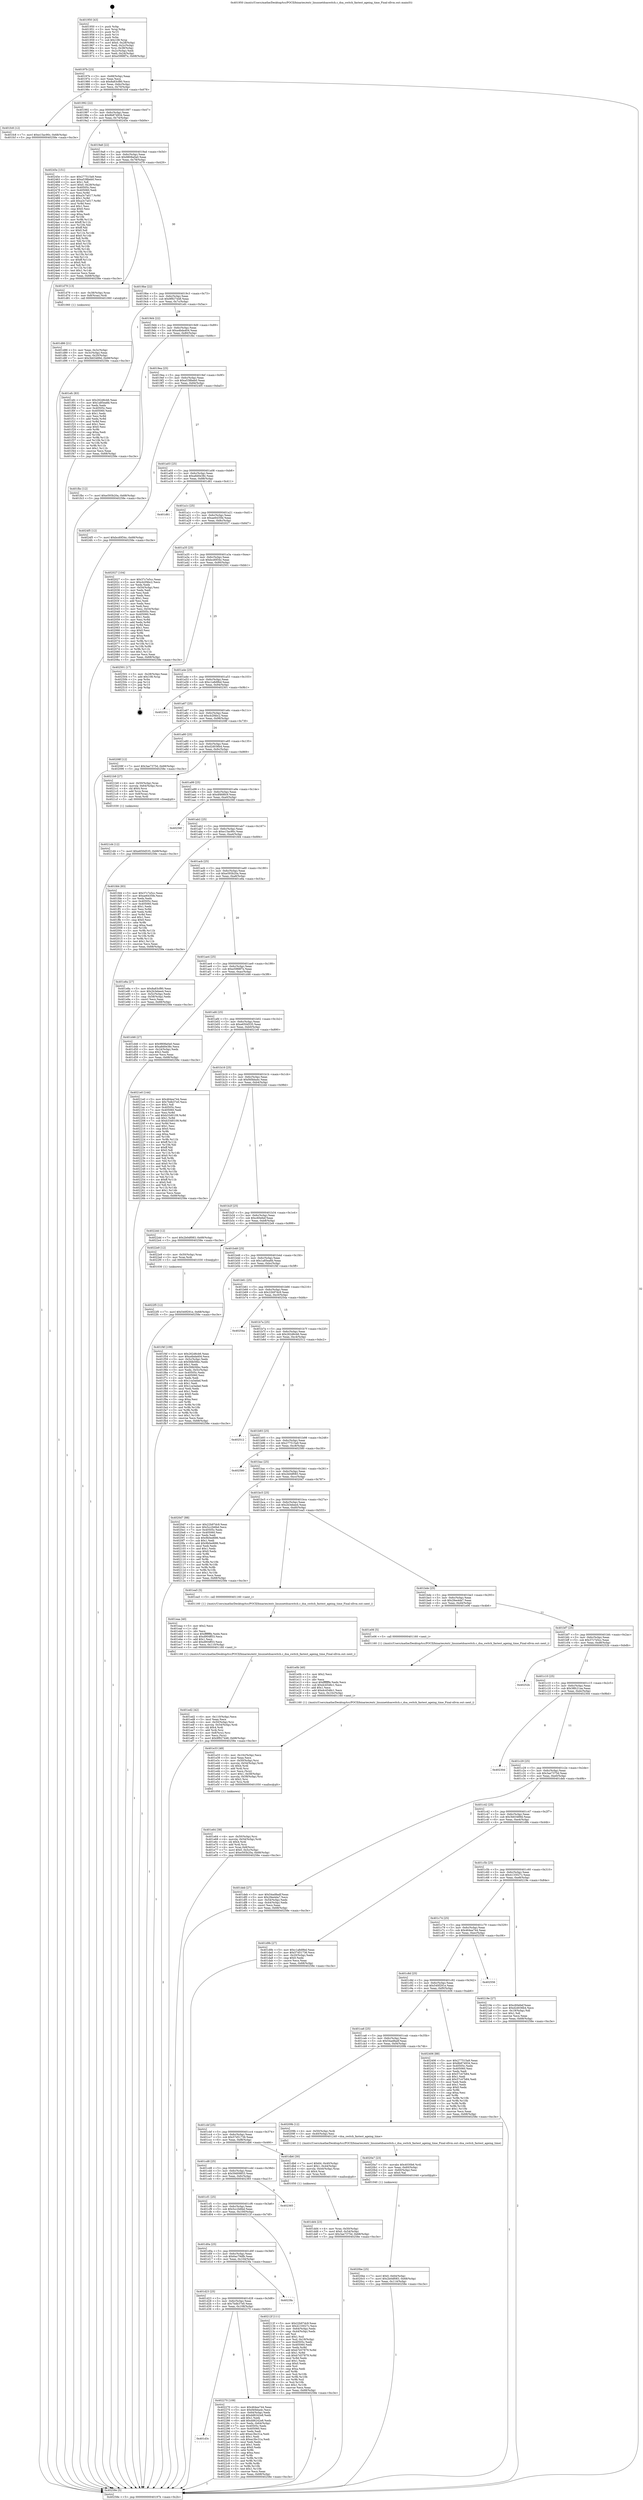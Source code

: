 digraph "0x401950" {
  label = "0x401950 (/mnt/c/Users/mathe/Desktop/tcc/POCII/binaries/extr_linuxnetdsaswitch.c_dsa_switch_fastest_ageing_time_Final-ollvm.out::main(0))"
  labelloc = "t"
  node[shape=record]

  Entry [label="",width=0.3,height=0.3,shape=circle,fillcolor=black,style=filled]
  "0x40197b" [label="{
     0x40197b [23]\l
     | [instrs]\l
     &nbsp;&nbsp;0x40197b \<+3\>: mov -0x68(%rbp),%eax\l
     &nbsp;&nbsp;0x40197e \<+2\>: mov %eax,%ecx\l
     &nbsp;&nbsp;0x401980 \<+6\>: sub $0x8a83cf80,%ecx\l
     &nbsp;&nbsp;0x401986 \<+3\>: mov %eax,-0x6c(%rbp)\l
     &nbsp;&nbsp;0x401989 \<+3\>: mov %ecx,-0x70(%rbp)\l
     &nbsp;&nbsp;0x40198c \<+6\>: je 0000000000401fc8 \<main+0x678\>\l
  }"]
  "0x401fc8" [label="{
     0x401fc8 [12]\l
     | [instrs]\l
     &nbsp;&nbsp;0x401fc8 \<+7\>: movl $0xe15ac90c,-0x68(%rbp)\l
     &nbsp;&nbsp;0x401fcf \<+5\>: jmp 000000000040258e \<main+0xc3e\>\l
  }"]
  "0x401992" [label="{
     0x401992 [22]\l
     | [instrs]\l
     &nbsp;&nbsp;0x401992 \<+5\>: jmp 0000000000401997 \<main+0x47\>\l
     &nbsp;&nbsp;0x401997 \<+3\>: mov -0x6c(%rbp),%eax\l
     &nbsp;&nbsp;0x40199a \<+5\>: sub $0x8b874934,%eax\l
     &nbsp;&nbsp;0x40199f \<+3\>: mov %eax,-0x74(%rbp)\l
     &nbsp;&nbsp;0x4019a2 \<+6\>: je 000000000040245e \<main+0xb0e\>\l
  }"]
  Exit [label="",width=0.3,height=0.3,shape=circle,fillcolor=black,style=filled,peripheries=2]
  "0x40245e" [label="{
     0x40245e [151]\l
     | [instrs]\l
     &nbsp;&nbsp;0x40245e \<+5\>: mov $0x277515a9,%eax\l
     &nbsp;&nbsp;0x402463 \<+5\>: mov $0xa538beb0,%ecx\l
     &nbsp;&nbsp;0x402468 \<+2\>: mov $0x1,%dl\l
     &nbsp;&nbsp;0x40246a \<+7\>: movl $0x0,-0x28(%rbp)\l
     &nbsp;&nbsp;0x402471 \<+7\>: mov 0x40505c,%esi\l
     &nbsp;&nbsp;0x402478 \<+7\>: mov 0x405060,%edi\l
     &nbsp;&nbsp;0x40247f \<+3\>: mov %esi,%r8d\l
     &nbsp;&nbsp;0x402482 \<+7\>: sub $0xa3c7a017,%r8d\l
     &nbsp;&nbsp;0x402489 \<+4\>: sub $0x1,%r8d\l
     &nbsp;&nbsp;0x40248d \<+7\>: add $0xa3c7a017,%r8d\l
     &nbsp;&nbsp;0x402494 \<+4\>: imul %r8d,%esi\l
     &nbsp;&nbsp;0x402498 \<+3\>: and $0x1,%esi\l
     &nbsp;&nbsp;0x40249b \<+3\>: cmp $0x0,%esi\l
     &nbsp;&nbsp;0x40249e \<+4\>: sete %r9b\l
     &nbsp;&nbsp;0x4024a2 \<+3\>: cmp $0xa,%edi\l
     &nbsp;&nbsp;0x4024a5 \<+4\>: setl %r10b\l
     &nbsp;&nbsp;0x4024a9 \<+3\>: mov %r9b,%r11b\l
     &nbsp;&nbsp;0x4024ac \<+4\>: xor $0xff,%r11b\l
     &nbsp;&nbsp;0x4024b0 \<+3\>: mov %r10b,%bl\l
     &nbsp;&nbsp;0x4024b3 \<+3\>: xor $0xff,%bl\l
     &nbsp;&nbsp;0x4024b6 \<+3\>: xor $0x0,%dl\l
     &nbsp;&nbsp;0x4024b9 \<+3\>: mov %r11b,%r14b\l
     &nbsp;&nbsp;0x4024bc \<+4\>: and $0x0,%r14b\l
     &nbsp;&nbsp;0x4024c0 \<+3\>: and %dl,%r9b\l
     &nbsp;&nbsp;0x4024c3 \<+3\>: mov %bl,%r15b\l
     &nbsp;&nbsp;0x4024c6 \<+4\>: and $0x0,%r15b\l
     &nbsp;&nbsp;0x4024ca \<+3\>: and %dl,%r10b\l
     &nbsp;&nbsp;0x4024cd \<+3\>: or %r9b,%r14b\l
     &nbsp;&nbsp;0x4024d0 \<+3\>: or %r10b,%r15b\l
     &nbsp;&nbsp;0x4024d3 \<+3\>: xor %r15b,%r14b\l
     &nbsp;&nbsp;0x4024d6 \<+3\>: or %bl,%r11b\l
     &nbsp;&nbsp;0x4024d9 \<+4\>: xor $0xff,%r11b\l
     &nbsp;&nbsp;0x4024dd \<+3\>: or $0x0,%dl\l
     &nbsp;&nbsp;0x4024e0 \<+3\>: and %dl,%r11b\l
     &nbsp;&nbsp;0x4024e3 \<+3\>: or %r11b,%r14b\l
     &nbsp;&nbsp;0x4024e6 \<+4\>: test $0x1,%r14b\l
     &nbsp;&nbsp;0x4024ea \<+3\>: cmovne %ecx,%eax\l
     &nbsp;&nbsp;0x4024ed \<+3\>: mov %eax,-0x68(%rbp)\l
     &nbsp;&nbsp;0x4024f0 \<+5\>: jmp 000000000040258e \<main+0xc3e\>\l
  }"]
  "0x4019a8" [label="{
     0x4019a8 [22]\l
     | [instrs]\l
     &nbsp;&nbsp;0x4019a8 \<+5\>: jmp 00000000004019ad \<main+0x5d\>\l
     &nbsp;&nbsp;0x4019ad \<+3\>: mov -0x6c(%rbp),%eax\l
     &nbsp;&nbsp;0x4019b0 \<+5\>: sub $0x9808a0a0,%eax\l
     &nbsp;&nbsp;0x4019b5 \<+3\>: mov %eax,-0x78(%rbp)\l
     &nbsp;&nbsp;0x4019b8 \<+6\>: je 0000000000401d79 \<main+0x429\>\l
  }"]
  "0x4022f5" [label="{
     0x4022f5 [12]\l
     | [instrs]\l
     &nbsp;&nbsp;0x4022f5 \<+7\>: movl $0x540f291e,-0x68(%rbp)\l
     &nbsp;&nbsp;0x4022fc \<+5\>: jmp 000000000040258e \<main+0xc3e\>\l
  }"]
  "0x401d79" [label="{
     0x401d79 [13]\l
     | [instrs]\l
     &nbsp;&nbsp;0x401d79 \<+4\>: mov -0x38(%rbp),%rax\l
     &nbsp;&nbsp;0x401d7d \<+4\>: mov 0x8(%rax),%rdi\l
     &nbsp;&nbsp;0x401d81 \<+5\>: call 0000000000401060 \<atoi@plt\>\l
     | [calls]\l
     &nbsp;&nbsp;0x401060 \{1\} (unknown)\l
  }"]
  "0x4019be" [label="{
     0x4019be [22]\l
     | [instrs]\l
     &nbsp;&nbsp;0x4019be \<+5\>: jmp 00000000004019c3 \<main+0x73\>\l
     &nbsp;&nbsp;0x4019c3 \<+3\>: mov -0x6c(%rbp),%eax\l
     &nbsp;&nbsp;0x4019c6 \<+5\>: sub $0x9f927448,%eax\l
     &nbsp;&nbsp;0x4019cb \<+3\>: mov %eax,-0x7c(%rbp)\l
     &nbsp;&nbsp;0x4019ce \<+6\>: je 0000000000401efc \<main+0x5ac\>\l
  }"]
  "0x401d3c" [label="{
     0x401d3c\l
  }", style=dashed]
  "0x401efc" [label="{
     0x401efc [83]\l
     | [instrs]\l
     &nbsp;&nbsp;0x401efc \<+5\>: mov $0x262d6cb6,%eax\l
     &nbsp;&nbsp;0x401f01 \<+5\>: mov $0x1a85ea6b,%ecx\l
     &nbsp;&nbsp;0x401f06 \<+2\>: xor %edx,%edx\l
     &nbsp;&nbsp;0x401f08 \<+7\>: mov 0x40505c,%esi\l
     &nbsp;&nbsp;0x401f0f \<+7\>: mov 0x405060,%edi\l
     &nbsp;&nbsp;0x401f16 \<+3\>: sub $0x1,%edx\l
     &nbsp;&nbsp;0x401f19 \<+3\>: mov %esi,%r8d\l
     &nbsp;&nbsp;0x401f1c \<+3\>: add %edx,%r8d\l
     &nbsp;&nbsp;0x401f1f \<+4\>: imul %r8d,%esi\l
     &nbsp;&nbsp;0x401f23 \<+3\>: and $0x1,%esi\l
     &nbsp;&nbsp;0x401f26 \<+3\>: cmp $0x0,%esi\l
     &nbsp;&nbsp;0x401f29 \<+4\>: sete %r9b\l
     &nbsp;&nbsp;0x401f2d \<+3\>: cmp $0xa,%edi\l
     &nbsp;&nbsp;0x401f30 \<+4\>: setl %r10b\l
     &nbsp;&nbsp;0x401f34 \<+3\>: mov %r9b,%r11b\l
     &nbsp;&nbsp;0x401f37 \<+3\>: and %r10b,%r11b\l
     &nbsp;&nbsp;0x401f3a \<+3\>: xor %r10b,%r9b\l
     &nbsp;&nbsp;0x401f3d \<+3\>: or %r9b,%r11b\l
     &nbsp;&nbsp;0x401f40 \<+4\>: test $0x1,%r11b\l
     &nbsp;&nbsp;0x401f44 \<+3\>: cmovne %ecx,%eax\l
     &nbsp;&nbsp;0x401f47 \<+3\>: mov %eax,-0x68(%rbp)\l
     &nbsp;&nbsp;0x401f4a \<+5\>: jmp 000000000040258e \<main+0xc3e\>\l
  }"]
  "0x4019d4" [label="{
     0x4019d4 [22]\l
     | [instrs]\l
     &nbsp;&nbsp;0x4019d4 \<+5\>: jmp 00000000004019d9 \<main+0x89\>\l
     &nbsp;&nbsp;0x4019d9 \<+3\>: mov -0x6c(%rbp),%eax\l
     &nbsp;&nbsp;0x4019dc \<+5\>: sub $0xa4bda404,%eax\l
     &nbsp;&nbsp;0x4019e1 \<+3\>: mov %eax,-0x80(%rbp)\l
     &nbsp;&nbsp;0x4019e4 \<+6\>: je 0000000000401fbc \<main+0x66c\>\l
  }"]
  "0x402270" [label="{
     0x402270 [109]\l
     | [instrs]\l
     &nbsp;&nbsp;0x402270 \<+5\>: mov $0x464ea744,%eax\l
     &nbsp;&nbsp;0x402275 \<+5\>: mov $0xf40bba4c,%ecx\l
     &nbsp;&nbsp;0x40227a \<+3\>: mov -0x64(%rbp),%edx\l
     &nbsp;&nbsp;0x40227d \<+6\>: sub $0xdd6242e8,%edx\l
     &nbsp;&nbsp;0x402283 \<+3\>: add $0x1,%edx\l
     &nbsp;&nbsp;0x402286 \<+6\>: add $0xdd6242e8,%edx\l
     &nbsp;&nbsp;0x40228c \<+3\>: mov %edx,-0x64(%rbp)\l
     &nbsp;&nbsp;0x40228f \<+7\>: mov 0x40505c,%edx\l
     &nbsp;&nbsp;0x402296 \<+7\>: mov 0x405060,%esi\l
     &nbsp;&nbsp;0x40229d \<+2\>: mov %edx,%edi\l
     &nbsp;&nbsp;0x40229f \<+6\>: add $0xec3bc31a,%edi\l
     &nbsp;&nbsp;0x4022a5 \<+3\>: sub $0x1,%edi\l
     &nbsp;&nbsp;0x4022a8 \<+6\>: sub $0xec3bc31a,%edi\l
     &nbsp;&nbsp;0x4022ae \<+3\>: imul %edi,%edx\l
     &nbsp;&nbsp;0x4022b1 \<+3\>: and $0x1,%edx\l
     &nbsp;&nbsp;0x4022b4 \<+3\>: cmp $0x0,%edx\l
     &nbsp;&nbsp;0x4022b7 \<+4\>: sete %r8b\l
     &nbsp;&nbsp;0x4022bb \<+3\>: cmp $0xa,%esi\l
     &nbsp;&nbsp;0x4022be \<+4\>: setl %r9b\l
     &nbsp;&nbsp;0x4022c2 \<+3\>: mov %r8b,%r10b\l
     &nbsp;&nbsp;0x4022c5 \<+3\>: and %r9b,%r10b\l
     &nbsp;&nbsp;0x4022c8 \<+3\>: xor %r9b,%r8b\l
     &nbsp;&nbsp;0x4022cb \<+3\>: or %r8b,%r10b\l
     &nbsp;&nbsp;0x4022ce \<+4\>: test $0x1,%r10b\l
     &nbsp;&nbsp;0x4022d2 \<+3\>: cmovne %ecx,%eax\l
     &nbsp;&nbsp;0x4022d5 \<+3\>: mov %eax,-0x68(%rbp)\l
     &nbsp;&nbsp;0x4022d8 \<+5\>: jmp 000000000040258e \<main+0xc3e\>\l
  }"]
  "0x401fbc" [label="{
     0x401fbc [12]\l
     | [instrs]\l
     &nbsp;&nbsp;0x401fbc \<+7\>: movl $0xe593b20a,-0x68(%rbp)\l
     &nbsp;&nbsp;0x401fc3 \<+5\>: jmp 000000000040258e \<main+0xc3e\>\l
  }"]
  "0x4019ea" [label="{
     0x4019ea [25]\l
     | [instrs]\l
     &nbsp;&nbsp;0x4019ea \<+5\>: jmp 00000000004019ef \<main+0x9f\>\l
     &nbsp;&nbsp;0x4019ef \<+3\>: mov -0x6c(%rbp),%eax\l
     &nbsp;&nbsp;0x4019f2 \<+5\>: sub $0xa538beb0,%eax\l
     &nbsp;&nbsp;0x4019f7 \<+6\>: mov %eax,-0x84(%rbp)\l
     &nbsp;&nbsp;0x4019fd \<+6\>: je 00000000004024f5 \<main+0xba5\>\l
  }"]
  "0x401d23" [label="{
     0x401d23 [25]\l
     | [instrs]\l
     &nbsp;&nbsp;0x401d23 \<+5\>: jmp 0000000000401d28 \<main+0x3d8\>\l
     &nbsp;&nbsp;0x401d28 \<+3\>: mov -0x6c(%rbp),%eax\l
     &nbsp;&nbsp;0x401d2b \<+5\>: sub $0x7bdb37e0,%eax\l
     &nbsp;&nbsp;0x401d30 \<+6\>: mov %eax,-0x108(%rbp)\l
     &nbsp;&nbsp;0x401d36 \<+6\>: je 0000000000402270 \<main+0x920\>\l
  }"]
  "0x4024f5" [label="{
     0x4024f5 [12]\l
     | [instrs]\l
     &nbsp;&nbsp;0x4024f5 \<+7\>: movl $0xbcd0f34c,-0x68(%rbp)\l
     &nbsp;&nbsp;0x4024fc \<+5\>: jmp 000000000040258e \<main+0xc3e\>\l
  }"]
  "0x401a03" [label="{
     0x401a03 [25]\l
     | [instrs]\l
     &nbsp;&nbsp;0x401a03 \<+5\>: jmp 0000000000401a08 \<main+0xb8\>\l
     &nbsp;&nbsp;0x401a08 \<+3\>: mov -0x6c(%rbp),%eax\l
     &nbsp;&nbsp;0x401a0b \<+5\>: sub $0xa8d0e38c,%eax\l
     &nbsp;&nbsp;0x401a10 \<+6\>: mov %eax,-0x88(%rbp)\l
     &nbsp;&nbsp;0x401a16 \<+6\>: je 0000000000401d61 \<main+0x411\>\l
  }"]
  "0x4023fa" [label="{
     0x4023fa\l
  }", style=dashed]
  "0x401d61" [label="{
     0x401d61\l
  }", style=dashed]
  "0x401a1c" [label="{
     0x401a1c [25]\l
     | [instrs]\l
     &nbsp;&nbsp;0x401a1c \<+5\>: jmp 0000000000401a21 \<main+0xd1\>\l
     &nbsp;&nbsp;0x401a21 \<+3\>: mov -0x6c(%rbp),%eax\l
     &nbsp;&nbsp;0x401a24 \<+5\>: sub $0xae6435fe,%eax\l
     &nbsp;&nbsp;0x401a29 \<+6\>: mov %eax,-0x8c(%rbp)\l
     &nbsp;&nbsp;0x401a2f \<+6\>: je 0000000000402027 \<main+0x6d7\>\l
  }"]
  "0x4021d4" [label="{
     0x4021d4 [12]\l
     | [instrs]\l
     &nbsp;&nbsp;0x4021d4 \<+7\>: movl $0xe650d535,-0x68(%rbp)\l
     &nbsp;&nbsp;0x4021db \<+5\>: jmp 000000000040258e \<main+0xc3e\>\l
  }"]
  "0x402027" [label="{
     0x402027 [104]\l
     | [instrs]\l
     &nbsp;&nbsp;0x402027 \<+5\>: mov $0x37c7e5cc,%eax\l
     &nbsp;&nbsp;0x40202c \<+5\>: mov $0xcb2f4bc2,%ecx\l
     &nbsp;&nbsp;0x402031 \<+2\>: xor %edx,%edx\l
     &nbsp;&nbsp;0x402033 \<+3\>: mov -0x54(%rbp),%esi\l
     &nbsp;&nbsp;0x402036 \<+2\>: mov %edx,%edi\l
     &nbsp;&nbsp;0x402038 \<+2\>: sub %esi,%edi\l
     &nbsp;&nbsp;0x40203a \<+2\>: mov %edx,%esi\l
     &nbsp;&nbsp;0x40203c \<+3\>: sub $0x1,%esi\l
     &nbsp;&nbsp;0x40203f \<+2\>: add %esi,%edi\l
     &nbsp;&nbsp;0x402041 \<+2\>: mov %edx,%esi\l
     &nbsp;&nbsp;0x402043 \<+2\>: sub %edi,%esi\l
     &nbsp;&nbsp;0x402045 \<+3\>: mov %esi,-0x54(%rbp)\l
     &nbsp;&nbsp;0x402048 \<+7\>: mov 0x40505c,%esi\l
     &nbsp;&nbsp;0x40204f \<+7\>: mov 0x405060,%edi\l
     &nbsp;&nbsp;0x402056 \<+3\>: sub $0x1,%edx\l
     &nbsp;&nbsp;0x402059 \<+3\>: mov %esi,%r8d\l
     &nbsp;&nbsp;0x40205c \<+3\>: add %edx,%r8d\l
     &nbsp;&nbsp;0x40205f \<+4\>: imul %r8d,%esi\l
     &nbsp;&nbsp;0x402063 \<+3\>: and $0x1,%esi\l
     &nbsp;&nbsp;0x402066 \<+3\>: cmp $0x0,%esi\l
     &nbsp;&nbsp;0x402069 \<+4\>: sete %r9b\l
     &nbsp;&nbsp;0x40206d \<+3\>: cmp $0xa,%edi\l
     &nbsp;&nbsp;0x402070 \<+4\>: setl %r10b\l
     &nbsp;&nbsp;0x402074 \<+3\>: mov %r9b,%r11b\l
     &nbsp;&nbsp;0x402077 \<+3\>: and %r10b,%r11b\l
     &nbsp;&nbsp;0x40207a \<+3\>: xor %r10b,%r9b\l
     &nbsp;&nbsp;0x40207d \<+3\>: or %r9b,%r11b\l
     &nbsp;&nbsp;0x402080 \<+4\>: test $0x1,%r11b\l
     &nbsp;&nbsp;0x402084 \<+3\>: cmovne %ecx,%eax\l
     &nbsp;&nbsp;0x402087 \<+3\>: mov %eax,-0x68(%rbp)\l
     &nbsp;&nbsp;0x40208a \<+5\>: jmp 000000000040258e \<main+0xc3e\>\l
  }"]
  "0x401a35" [label="{
     0x401a35 [25]\l
     | [instrs]\l
     &nbsp;&nbsp;0x401a35 \<+5\>: jmp 0000000000401a3a \<main+0xea\>\l
     &nbsp;&nbsp;0x401a3a \<+3\>: mov -0x6c(%rbp),%eax\l
     &nbsp;&nbsp;0x401a3d \<+5\>: sub $0xbcd0f34c,%eax\l
     &nbsp;&nbsp;0x401a42 \<+6\>: mov %eax,-0x90(%rbp)\l
     &nbsp;&nbsp;0x401a48 \<+6\>: je 0000000000402501 \<main+0xbb1\>\l
  }"]
  "0x401d0a" [label="{
     0x401d0a [25]\l
     | [instrs]\l
     &nbsp;&nbsp;0x401d0a \<+5\>: jmp 0000000000401d0f \<main+0x3bf\>\l
     &nbsp;&nbsp;0x401d0f \<+3\>: mov -0x6c(%rbp),%eax\l
     &nbsp;&nbsp;0x401d12 \<+5\>: sub $0x6ac79dfb,%eax\l
     &nbsp;&nbsp;0x401d17 \<+6\>: mov %eax,-0x104(%rbp)\l
     &nbsp;&nbsp;0x401d1d \<+6\>: je 00000000004023fa \<main+0xaaa\>\l
  }"]
  "0x402501" [label="{
     0x402501 [17]\l
     | [instrs]\l
     &nbsp;&nbsp;0x402501 \<+3\>: mov -0x28(%rbp),%eax\l
     &nbsp;&nbsp;0x402504 \<+7\>: add $0x108,%rsp\l
     &nbsp;&nbsp;0x40250b \<+1\>: pop %rbx\l
     &nbsp;&nbsp;0x40250c \<+2\>: pop %r14\l
     &nbsp;&nbsp;0x40250e \<+2\>: pop %r15\l
     &nbsp;&nbsp;0x402510 \<+1\>: pop %rbp\l
     &nbsp;&nbsp;0x402511 \<+1\>: ret\l
  }"]
  "0x401a4e" [label="{
     0x401a4e [25]\l
     | [instrs]\l
     &nbsp;&nbsp;0x401a4e \<+5\>: jmp 0000000000401a53 \<main+0x103\>\l
     &nbsp;&nbsp;0x401a53 \<+3\>: mov -0x6c(%rbp),%eax\l
     &nbsp;&nbsp;0x401a56 \<+5\>: sub $0xc1a8d9bd,%eax\l
     &nbsp;&nbsp;0x401a5b \<+6\>: mov %eax,-0x94(%rbp)\l
     &nbsp;&nbsp;0x401a61 \<+6\>: je 0000000000402301 \<main+0x9b1\>\l
  }"]
  "0x40212f" [label="{
     0x40212f [111]\l
     | [instrs]\l
     &nbsp;&nbsp;0x40212f \<+5\>: mov $0x22b97dc9,%eax\l
     &nbsp;&nbsp;0x402134 \<+5\>: mov $0x4133027c,%ecx\l
     &nbsp;&nbsp;0x402139 \<+3\>: mov -0x64(%rbp),%edx\l
     &nbsp;&nbsp;0x40213c \<+3\>: cmp -0x44(%rbp),%edx\l
     &nbsp;&nbsp;0x40213f \<+4\>: setl %sil\l
     &nbsp;&nbsp;0x402143 \<+4\>: and $0x1,%sil\l
     &nbsp;&nbsp;0x402147 \<+4\>: mov %sil,-0x19(%rbp)\l
     &nbsp;&nbsp;0x40214b \<+7\>: mov 0x40505c,%edx\l
     &nbsp;&nbsp;0x402152 \<+7\>: mov 0x405060,%edi\l
     &nbsp;&nbsp;0x402159 \<+3\>: mov %edx,%r8d\l
     &nbsp;&nbsp;0x40215c \<+7\>: add $0xb7d37879,%r8d\l
     &nbsp;&nbsp;0x402163 \<+4\>: sub $0x1,%r8d\l
     &nbsp;&nbsp;0x402167 \<+7\>: sub $0xb7d37879,%r8d\l
     &nbsp;&nbsp;0x40216e \<+4\>: imul %r8d,%edx\l
     &nbsp;&nbsp;0x402172 \<+3\>: and $0x1,%edx\l
     &nbsp;&nbsp;0x402175 \<+3\>: cmp $0x0,%edx\l
     &nbsp;&nbsp;0x402178 \<+4\>: sete %sil\l
     &nbsp;&nbsp;0x40217c \<+3\>: cmp $0xa,%edi\l
     &nbsp;&nbsp;0x40217f \<+4\>: setl %r9b\l
     &nbsp;&nbsp;0x402183 \<+3\>: mov %sil,%r10b\l
     &nbsp;&nbsp;0x402186 \<+3\>: and %r9b,%r10b\l
     &nbsp;&nbsp;0x402189 \<+3\>: xor %r9b,%sil\l
     &nbsp;&nbsp;0x40218c \<+3\>: or %sil,%r10b\l
     &nbsp;&nbsp;0x40218f \<+4\>: test $0x1,%r10b\l
     &nbsp;&nbsp;0x402193 \<+3\>: cmovne %ecx,%eax\l
     &nbsp;&nbsp;0x402196 \<+3\>: mov %eax,-0x68(%rbp)\l
     &nbsp;&nbsp;0x402199 \<+5\>: jmp 000000000040258e \<main+0xc3e\>\l
  }"]
  "0x402301" [label="{
     0x402301\l
  }", style=dashed]
  "0x401a67" [label="{
     0x401a67 [25]\l
     | [instrs]\l
     &nbsp;&nbsp;0x401a67 \<+5\>: jmp 0000000000401a6c \<main+0x11c\>\l
     &nbsp;&nbsp;0x401a6c \<+3\>: mov -0x6c(%rbp),%eax\l
     &nbsp;&nbsp;0x401a6f \<+5\>: sub $0xcb2f4bc2,%eax\l
     &nbsp;&nbsp;0x401a74 \<+6\>: mov %eax,-0x98(%rbp)\l
     &nbsp;&nbsp;0x401a7a \<+6\>: je 000000000040208f \<main+0x73f\>\l
  }"]
  "0x401cf1" [label="{
     0x401cf1 [25]\l
     | [instrs]\l
     &nbsp;&nbsp;0x401cf1 \<+5\>: jmp 0000000000401cf6 \<main+0x3a6\>\l
     &nbsp;&nbsp;0x401cf6 \<+3\>: mov -0x6c(%rbp),%eax\l
     &nbsp;&nbsp;0x401cf9 \<+5\>: sub $0x5cc2b6bd,%eax\l
     &nbsp;&nbsp;0x401cfe \<+6\>: mov %eax,-0x100(%rbp)\l
     &nbsp;&nbsp;0x401d04 \<+6\>: je 000000000040212f \<main+0x7df\>\l
  }"]
  "0x40208f" [label="{
     0x40208f [12]\l
     | [instrs]\l
     &nbsp;&nbsp;0x40208f \<+7\>: movl $0x3ae7375d,-0x68(%rbp)\l
     &nbsp;&nbsp;0x402096 \<+5\>: jmp 000000000040258e \<main+0xc3e\>\l
  }"]
  "0x401a80" [label="{
     0x401a80 [25]\l
     | [instrs]\l
     &nbsp;&nbsp;0x401a80 \<+5\>: jmp 0000000000401a85 \<main+0x135\>\l
     &nbsp;&nbsp;0x401a85 \<+3\>: mov -0x6c(%rbp),%eax\l
     &nbsp;&nbsp;0x401a88 \<+5\>: sub $0xd2d036b4,%eax\l
     &nbsp;&nbsp;0x401a8d \<+6\>: mov %eax,-0x9c(%rbp)\l
     &nbsp;&nbsp;0x401a93 \<+6\>: je 00000000004021b9 \<main+0x869\>\l
  }"]
  "0x402365" [label="{
     0x402365\l
  }", style=dashed]
  "0x4021b9" [label="{
     0x4021b9 [27]\l
     | [instrs]\l
     &nbsp;&nbsp;0x4021b9 \<+4\>: mov -0x50(%rbp),%rax\l
     &nbsp;&nbsp;0x4021bd \<+4\>: movslq -0x64(%rbp),%rcx\l
     &nbsp;&nbsp;0x4021c1 \<+4\>: shl $0x4,%rcx\l
     &nbsp;&nbsp;0x4021c5 \<+3\>: add %rcx,%rax\l
     &nbsp;&nbsp;0x4021c8 \<+4\>: mov 0x8(%rax),%rax\l
     &nbsp;&nbsp;0x4021cc \<+3\>: mov %rax,%rdi\l
     &nbsp;&nbsp;0x4021cf \<+5\>: call 0000000000401030 \<free@plt\>\l
     | [calls]\l
     &nbsp;&nbsp;0x401030 \{1\} (unknown)\l
  }"]
  "0x401a99" [label="{
     0x401a99 [25]\l
     | [instrs]\l
     &nbsp;&nbsp;0x401a99 \<+5\>: jmp 0000000000401a9e \<main+0x14e\>\l
     &nbsp;&nbsp;0x401a9e \<+3\>: mov -0x6c(%rbp),%eax\l
     &nbsp;&nbsp;0x401aa1 \<+5\>: sub $0xdf468fc9,%eax\l
     &nbsp;&nbsp;0x401aa6 \<+6\>: mov %eax,-0xa0(%rbp)\l
     &nbsp;&nbsp;0x401aac \<+6\>: je 000000000040256f \<main+0xc1f\>\l
  }"]
  "0x4020be" [label="{
     0x4020be [25]\l
     | [instrs]\l
     &nbsp;&nbsp;0x4020be \<+7\>: movl $0x0,-0x64(%rbp)\l
     &nbsp;&nbsp;0x4020c5 \<+7\>: movl $0x2b0df083,-0x68(%rbp)\l
     &nbsp;&nbsp;0x4020cc \<+6\>: mov %eax,-0x114(%rbp)\l
     &nbsp;&nbsp;0x4020d2 \<+5\>: jmp 000000000040258e \<main+0xc3e\>\l
  }"]
  "0x40256f" [label="{
     0x40256f\l
  }", style=dashed]
  "0x401ab2" [label="{
     0x401ab2 [25]\l
     | [instrs]\l
     &nbsp;&nbsp;0x401ab2 \<+5\>: jmp 0000000000401ab7 \<main+0x167\>\l
     &nbsp;&nbsp;0x401ab7 \<+3\>: mov -0x6c(%rbp),%eax\l
     &nbsp;&nbsp;0x401aba \<+5\>: sub $0xe15ac90c,%eax\l
     &nbsp;&nbsp;0x401abf \<+6\>: mov %eax,-0xa4(%rbp)\l
     &nbsp;&nbsp;0x401ac5 \<+6\>: je 0000000000401fd4 \<main+0x684\>\l
  }"]
  "0x4020a7" [label="{
     0x4020a7 [23]\l
     | [instrs]\l
     &nbsp;&nbsp;0x4020a7 \<+10\>: movabs $0x4030b6,%rdi\l
     &nbsp;&nbsp;0x4020b1 \<+3\>: mov %eax,-0x60(%rbp)\l
     &nbsp;&nbsp;0x4020b4 \<+3\>: mov -0x60(%rbp),%esi\l
     &nbsp;&nbsp;0x4020b7 \<+2\>: mov $0x0,%al\l
     &nbsp;&nbsp;0x4020b9 \<+5\>: call 0000000000401040 \<printf@plt\>\l
     | [calls]\l
     &nbsp;&nbsp;0x401040 \{1\} (unknown)\l
  }"]
  "0x401fd4" [label="{
     0x401fd4 [83]\l
     | [instrs]\l
     &nbsp;&nbsp;0x401fd4 \<+5\>: mov $0x37c7e5cc,%eax\l
     &nbsp;&nbsp;0x401fd9 \<+5\>: mov $0xae6435fe,%ecx\l
     &nbsp;&nbsp;0x401fde \<+2\>: xor %edx,%edx\l
     &nbsp;&nbsp;0x401fe0 \<+7\>: mov 0x40505c,%esi\l
     &nbsp;&nbsp;0x401fe7 \<+7\>: mov 0x405060,%edi\l
     &nbsp;&nbsp;0x401fee \<+3\>: sub $0x1,%edx\l
     &nbsp;&nbsp;0x401ff1 \<+3\>: mov %esi,%r8d\l
     &nbsp;&nbsp;0x401ff4 \<+3\>: add %edx,%r8d\l
     &nbsp;&nbsp;0x401ff7 \<+4\>: imul %r8d,%esi\l
     &nbsp;&nbsp;0x401ffb \<+3\>: and $0x1,%esi\l
     &nbsp;&nbsp;0x401ffe \<+3\>: cmp $0x0,%esi\l
     &nbsp;&nbsp;0x402001 \<+4\>: sete %r9b\l
     &nbsp;&nbsp;0x402005 \<+3\>: cmp $0xa,%edi\l
     &nbsp;&nbsp;0x402008 \<+4\>: setl %r10b\l
     &nbsp;&nbsp;0x40200c \<+3\>: mov %r9b,%r11b\l
     &nbsp;&nbsp;0x40200f \<+3\>: and %r10b,%r11b\l
     &nbsp;&nbsp;0x402012 \<+3\>: xor %r10b,%r9b\l
     &nbsp;&nbsp;0x402015 \<+3\>: or %r9b,%r11b\l
     &nbsp;&nbsp;0x402018 \<+4\>: test $0x1,%r11b\l
     &nbsp;&nbsp;0x40201c \<+3\>: cmovne %ecx,%eax\l
     &nbsp;&nbsp;0x40201f \<+3\>: mov %eax,-0x68(%rbp)\l
     &nbsp;&nbsp;0x402022 \<+5\>: jmp 000000000040258e \<main+0xc3e\>\l
  }"]
  "0x401acb" [label="{
     0x401acb [25]\l
     | [instrs]\l
     &nbsp;&nbsp;0x401acb \<+5\>: jmp 0000000000401ad0 \<main+0x180\>\l
     &nbsp;&nbsp;0x401ad0 \<+3\>: mov -0x6c(%rbp),%eax\l
     &nbsp;&nbsp;0x401ad3 \<+5\>: sub $0xe593b20a,%eax\l
     &nbsp;&nbsp;0x401ad8 \<+6\>: mov %eax,-0xa8(%rbp)\l
     &nbsp;&nbsp;0x401ade \<+6\>: je 0000000000401e8a \<main+0x53a\>\l
  }"]
  "0x401ed2" [label="{
     0x401ed2 [42]\l
     | [instrs]\l
     &nbsp;&nbsp;0x401ed2 \<+6\>: mov -0x110(%rbp),%ecx\l
     &nbsp;&nbsp;0x401ed8 \<+3\>: imul %eax,%ecx\l
     &nbsp;&nbsp;0x401edb \<+4\>: mov -0x50(%rbp),%rsi\l
     &nbsp;&nbsp;0x401edf \<+4\>: movslq -0x54(%rbp),%rdi\l
     &nbsp;&nbsp;0x401ee3 \<+4\>: shl $0x4,%rdi\l
     &nbsp;&nbsp;0x401ee7 \<+3\>: add %rdi,%rsi\l
     &nbsp;&nbsp;0x401eea \<+4\>: mov 0x8(%rsi),%rsi\l
     &nbsp;&nbsp;0x401eee \<+2\>: mov %ecx,(%rsi)\l
     &nbsp;&nbsp;0x401ef0 \<+7\>: movl $0x9f927448,-0x68(%rbp)\l
     &nbsp;&nbsp;0x401ef7 \<+5\>: jmp 000000000040258e \<main+0xc3e\>\l
  }"]
  "0x401e8a" [label="{
     0x401e8a [27]\l
     | [instrs]\l
     &nbsp;&nbsp;0x401e8a \<+5\>: mov $0x8a83cf80,%eax\l
     &nbsp;&nbsp;0x401e8f \<+5\>: mov $0x2b3ebee4,%ecx\l
     &nbsp;&nbsp;0x401e94 \<+3\>: mov -0x5c(%rbp),%edx\l
     &nbsp;&nbsp;0x401e97 \<+3\>: cmp -0x58(%rbp),%edx\l
     &nbsp;&nbsp;0x401e9a \<+3\>: cmovl %ecx,%eax\l
     &nbsp;&nbsp;0x401e9d \<+3\>: mov %eax,-0x68(%rbp)\l
     &nbsp;&nbsp;0x401ea0 \<+5\>: jmp 000000000040258e \<main+0xc3e\>\l
  }"]
  "0x401ae4" [label="{
     0x401ae4 [25]\l
     | [instrs]\l
     &nbsp;&nbsp;0x401ae4 \<+5\>: jmp 0000000000401ae9 \<main+0x199\>\l
     &nbsp;&nbsp;0x401ae9 \<+3\>: mov -0x6c(%rbp),%eax\l
     &nbsp;&nbsp;0x401aec \<+5\>: sub $0xe5988f7e,%eax\l
     &nbsp;&nbsp;0x401af1 \<+6\>: mov %eax,-0xac(%rbp)\l
     &nbsp;&nbsp;0x401af7 \<+6\>: je 0000000000401d46 \<main+0x3f6\>\l
  }"]
  "0x401eaa" [label="{
     0x401eaa [40]\l
     | [instrs]\l
     &nbsp;&nbsp;0x401eaa \<+5\>: mov $0x2,%ecx\l
     &nbsp;&nbsp;0x401eaf \<+1\>: cltd\l
     &nbsp;&nbsp;0x401eb0 \<+2\>: idiv %ecx\l
     &nbsp;&nbsp;0x401eb2 \<+6\>: imul $0xfffffffe,%edx,%ecx\l
     &nbsp;&nbsp;0x401eb8 \<+6\>: sub $0xd904ff33,%ecx\l
     &nbsp;&nbsp;0x401ebe \<+3\>: add $0x1,%ecx\l
     &nbsp;&nbsp;0x401ec1 \<+6\>: add $0xd904ff33,%ecx\l
     &nbsp;&nbsp;0x401ec7 \<+6\>: mov %ecx,-0x110(%rbp)\l
     &nbsp;&nbsp;0x401ecd \<+5\>: call 0000000000401160 \<next_i\>\l
     | [calls]\l
     &nbsp;&nbsp;0x401160 \{1\} (/mnt/c/Users/mathe/Desktop/tcc/POCII/binaries/extr_linuxnetdsaswitch.c_dsa_switch_fastest_ageing_time_Final-ollvm.out::next_i)\l
  }"]
  "0x401d46" [label="{
     0x401d46 [27]\l
     | [instrs]\l
     &nbsp;&nbsp;0x401d46 \<+5\>: mov $0x9808a0a0,%eax\l
     &nbsp;&nbsp;0x401d4b \<+5\>: mov $0xa8d0e38c,%ecx\l
     &nbsp;&nbsp;0x401d50 \<+3\>: mov -0x24(%rbp),%edx\l
     &nbsp;&nbsp;0x401d53 \<+3\>: cmp $0x2,%edx\l
     &nbsp;&nbsp;0x401d56 \<+3\>: cmovne %ecx,%eax\l
     &nbsp;&nbsp;0x401d59 \<+3\>: mov %eax,-0x68(%rbp)\l
     &nbsp;&nbsp;0x401d5c \<+5\>: jmp 000000000040258e \<main+0xc3e\>\l
  }"]
  "0x401afd" [label="{
     0x401afd [25]\l
     | [instrs]\l
     &nbsp;&nbsp;0x401afd \<+5\>: jmp 0000000000401b02 \<main+0x1b2\>\l
     &nbsp;&nbsp;0x401b02 \<+3\>: mov -0x6c(%rbp),%eax\l
     &nbsp;&nbsp;0x401b05 \<+5\>: sub $0xe650d535,%eax\l
     &nbsp;&nbsp;0x401b0a \<+6\>: mov %eax,-0xb0(%rbp)\l
     &nbsp;&nbsp;0x401b10 \<+6\>: je 00000000004021e0 \<main+0x890\>\l
  }"]
  "0x40258e" [label="{
     0x40258e [5]\l
     | [instrs]\l
     &nbsp;&nbsp;0x40258e \<+5\>: jmp 000000000040197b \<main+0x2b\>\l
  }"]
  "0x401950" [label="{
     0x401950 [43]\l
     | [instrs]\l
     &nbsp;&nbsp;0x401950 \<+1\>: push %rbp\l
     &nbsp;&nbsp;0x401951 \<+3\>: mov %rsp,%rbp\l
     &nbsp;&nbsp;0x401954 \<+2\>: push %r15\l
     &nbsp;&nbsp;0x401956 \<+2\>: push %r14\l
     &nbsp;&nbsp;0x401958 \<+1\>: push %rbx\l
     &nbsp;&nbsp;0x401959 \<+7\>: sub $0x108,%rsp\l
     &nbsp;&nbsp;0x401960 \<+7\>: movl $0x0,-0x28(%rbp)\l
     &nbsp;&nbsp;0x401967 \<+3\>: mov %edi,-0x2c(%rbp)\l
     &nbsp;&nbsp;0x40196a \<+4\>: mov %rsi,-0x38(%rbp)\l
     &nbsp;&nbsp;0x40196e \<+3\>: mov -0x2c(%rbp),%edi\l
     &nbsp;&nbsp;0x401971 \<+3\>: mov %edi,-0x24(%rbp)\l
     &nbsp;&nbsp;0x401974 \<+7\>: movl $0xe5988f7e,-0x68(%rbp)\l
  }"]
  "0x401d86" [label="{
     0x401d86 [21]\l
     | [instrs]\l
     &nbsp;&nbsp;0x401d86 \<+3\>: mov %eax,-0x3c(%rbp)\l
     &nbsp;&nbsp;0x401d89 \<+3\>: mov -0x3c(%rbp),%eax\l
     &nbsp;&nbsp;0x401d8c \<+3\>: mov %eax,-0x20(%rbp)\l
     &nbsp;&nbsp;0x401d8f \<+7\>: movl $0x3b63489d,-0x68(%rbp)\l
     &nbsp;&nbsp;0x401d96 \<+5\>: jmp 000000000040258e \<main+0xc3e\>\l
  }"]
  "0x401e64" [label="{
     0x401e64 [38]\l
     | [instrs]\l
     &nbsp;&nbsp;0x401e64 \<+4\>: mov -0x50(%rbp),%rsi\l
     &nbsp;&nbsp;0x401e68 \<+4\>: movslq -0x54(%rbp),%rdi\l
     &nbsp;&nbsp;0x401e6c \<+4\>: shl $0x4,%rdi\l
     &nbsp;&nbsp;0x401e70 \<+3\>: add %rdi,%rsi\l
     &nbsp;&nbsp;0x401e73 \<+4\>: mov %rax,0x8(%rsi)\l
     &nbsp;&nbsp;0x401e77 \<+7\>: movl $0x0,-0x5c(%rbp)\l
     &nbsp;&nbsp;0x401e7e \<+7\>: movl $0xe593b20a,-0x68(%rbp)\l
     &nbsp;&nbsp;0x401e85 \<+5\>: jmp 000000000040258e \<main+0xc3e\>\l
  }"]
  "0x4021e0" [label="{
     0x4021e0 [144]\l
     | [instrs]\l
     &nbsp;&nbsp;0x4021e0 \<+5\>: mov $0x464ea744,%eax\l
     &nbsp;&nbsp;0x4021e5 \<+5\>: mov $0x7bdb37e0,%ecx\l
     &nbsp;&nbsp;0x4021ea \<+2\>: mov $0x1,%dl\l
     &nbsp;&nbsp;0x4021ec \<+7\>: mov 0x40505c,%esi\l
     &nbsp;&nbsp;0x4021f3 \<+7\>: mov 0x405060,%edi\l
     &nbsp;&nbsp;0x4021fa \<+3\>: mov %esi,%r8d\l
     &nbsp;&nbsp;0x4021fd \<+7\>: add $0xb33d0109,%r8d\l
     &nbsp;&nbsp;0x402204 \<+4\>: sub $0x1,%r8d\l
     &nbsp;&nbsp;0x402208 \<+7\>: sub $0xb33d0109,%r8d\l
     &nbsp;&nbsp;0x40220f \<+4\>: imul %r8d,%esi\l
     &nbsp;&nbsp;0x402213 \<+3\>: and $0x1,%esi\l
     &nbsp;&nbsp;0x402216 \<+3\>: cmp $0x0,%esi\l
     &nbsp;&nbsp;0x402219 \<+4\>: sete %r9b\l
     &nbsp;&nbsp;0x40221d \<+3\>: cmp $0xa,%edi\l
     &nbsp;&nbsp;0x402220 \<+4\>: setl %r10b\l
     &nbsp;&nbsp;0x402224 \<+3\>: mov %r9b,%r11b\l
     &nbsp;&nbsp;0x402227 \<+4\>: xor $0xff,%r11b\l
     &nbsp;&nbsp;0x40222b \<+3\>: mov %r10b,%bl\l
     &nbsp;&nbsp;0x40222e \<+3\>: xor $0xff,%bl\l
     &nbsp;&nbsp;0x402231 \<+3\>: xor $0x0,%dl\l
     &nbsp;&nbsp;0x402234 \<+3\>: mov %r11b,%r14b\l
     &nbsp;&nbsp;0x402237 \<+4\>: and $0x0,%r14b\l
     &nbsp;&nbsp;0x40223b \<+3\>: and %dl,%r9b\l
     &nbsp;&nbsp;0x40223e \<+3\>: mov %bl,%r15b\l
     &nbsp;&nbsp;0x402241 \<+4\>: and $0x0,%r15b\l
     &nbsp;&nbsp;0x402245 \<+3\>: and %dl,%r10b\l
     &nbsp;&nbsp;0x402248 \<+3\>: or %r9b,%r14b\l
     &nbsp;&nbsp;0x40224b \<+3\>: or %r10b,%r15b\l
     &nbsp;&nbsp;0x40224e \<+3\>: xor %r15b,%r14b\l
     &nbsp;&nbsp;0x402251 \<+3\>: or %bl,%r11b\l
     &nbsp;&nbsp;0x402254 \<+4\>: xor $0xff,%r11b\l
     &nbsp;&nbsp;0x402258 \<+3\>: or $0x0,%dl\l
     &nbsp;&nbsp;0x40225b \<+3\>: and %dl,%r11b\l
     &nbsp;&nbsp;0x40225e \<+3\>: or %r11b,%r14b\l
     &nbsp;&nbsp;0x402261 \<+4\>: test $0x1,%r14b\l
     &nbsp;&nbsp;0x402265 \<+3\>: cmovne %ecx,%eax\l
     &nbsp;&nbsp;0x402268 \<+3\>: mov %eax,-0x68(%rbp)\l
     &nbsp;&nbsp;0x40226b \<+5\>: jmp 000000000040258e \<main+0xc3e\>\l
  }"]
  "0x401b16" [label="{
     0x401b16 [25]\l
     | [instrs]\l
     &nbsp;&nbsp;0x401b16 \<+5\>: jmp 0000000000401b1b \<main+0x1cb\>\l
     &nbsp;&nbsp;0x401b1b \<+3\>: mov -0x6c(%rbp),%eax\l
     &nbsp;&nbsp;0x401b1e \<+5\>: sub $0xf40bba4c,%eax\l
     &nbsp;&nbsp;0x401b23 \<+6\>: mov %eax,-0xb4(%rbp)\l
     &nbsp;&nbsp;0x401b29 \<+6\>: je 00000000004022dd \<main+0x98d\>\l
  }"]
  "0x401e33" [label="{
     0x401e33 [49]\l
     | [instrs]\l
     &nbsp;&nbsp;0x401e33 \<+6\>: mov -0x10c(%rbp),%ecx\l
     &nbsp;&nbsp;0x401e39 \<+3\>: imul %eax,%ecx\l
     &nbsp;&nbsp;0x401e3c \<+4\>: mov -0x50(%rbp),%rsi\l
     &nbsp;&nbsp;0x401e40 \<+4\>: movslq -0x54(%rbp),%rdi\l
     &nbsp;&nbsp;0x401e44 \<+4\>: shl $0x4,%rdi\l
     &nbsp;&nbsp;0x401e48 \<+3\>: add %rdi,%rsi\l
     &nbsp;&nbsp;0x401e4b \<+2\>: mov %ecx,(%rsi)\l
     &nbsp;&nbsp;0x401e4d \<+7\>: movl $0x1,-0x58(%rbp)\l
     &nbsp;&nbsp;0x401e54 \<+4\>: movslq -0x58(%rbp),%rsi\l
     &nbsp;&nbsp;0x401e58 \<+4\>: shl $0x2,%rsi\l
     &nbsp;&nbsp;0x401e5c \<+3\>: mov %rsi,%rdi\l
     &nbsp;&nbsp;0x401e5f \<+5\>: call 0000000000401050 \<malloc@plt\>\l
     | [calls]\l
     &nbsp;&nbsp;0x401050 \{1\} (unknown)\l
  }"]
  "0x4022dd" [label="{
     0x4022dd [12]\l
     | [instrs]\l
     &nbsp;&nbsp;0x4022dd \<+7\>: movl $0x2b0df083,-0x68(%rbp)\l
     &nbsp;&nbsp;0x4022e4 \<+5\>: jmp 000000000040258e \<main+0xc3e\>\l
  }"]
  "0x401b2f" [label="{
     0x401b2f [25]\l
     | [instrs]\l
     &nbsp;&nbsp;0x401b2f \<+5\>: jmp 0000000000401b34 \<main+0x1e4\>\l
     &nbsp;&nbsp;0x401b34 \<+3\>: mov -0x6c(%rbp),%eax\l
     &nbsp;&nbsp;0x401b37 \<+5\>: sub $0xc60e6ef,%eax\l
     &nbsp;&nbsp;0x401b3c \<+6\>: mov %eax,-0xb8(%rbp)\l
     &nbsp;&nbsp;0x401b42 \<+6\>: je 00000000004022e9 \<main+0x999\>\l
  }"]
  "0x401e0b" [label="{
     0x401e0b [40]\l
     | [instrs]\l
     &nbsp;&nbsp;0x401e0b \<+5\>: mov $0x2,%ecx\l
     &nbsp;&nbsp;0x401e10 \<+1\>: cltd\l
     &nbsp;&nbsp;0x401e11 \<+2\>: idiv %ecx\l
     &nbsp;&nbsp;0x401e13 \<+6\>: imul $0xfffffffe,%edx,%ecx\l
     &nbsp;&nbsp;0x401e19 \<+6\>: sub $0xdc4548c1,%ecx\l
     &nbsp;&nbsp;0x401e1f \<+3\>: add $0x1,%ecx\l
     &nbsp;&nbsp;0x401e22 \<+6\>: add $0xdc4548c1,%ecx\l
     &nbsp;&nbsp;0x401e28 \<+6\>: mov %ecx,-0x10c(%rbp)\l
     &nbsp;&nbsp;0x401e2e \<+5\>: call 0000000000401160 \<next_i\>\l
     | [calls]\l
     &nbsp;&nbsp;0x401160 \{1\} (/mnt/c/Users/mathe/Desktop/tcc/POCII/binaries/extr_linuxnetdsaswitch.c_dsa_switch_fastest_ageing_time_Final-ollvm.out::next_i)\l
  }"]
  "0x4022e9" [label="{
     0x4022e9 [12]\l
     | [instrs]\l
     &nbsp;&nbsp;0x4022e9 \<+4\>: mov -0x50(%rbp),%rax\l
     &nbsp;&nbsp;0x4022ed \<+3\>: mov %rax,%rdi\l
     &nbsp;&nbsp;0x4022f0 \<+5\>: call 0000000000401030 \<free@plt\>\l
     | [calls]\l
     &nbsp;&nbsp;0x401030 \{1\} (unknown)\l
  }"]
  "0x401b48" [label="{
     0x401b48 [25]\l
     | [instrs]\l
     &nbsp;&nbsp;0x401b48 \<+5\>: jmp 0000000000401b4d \<main+0x1fd\>\l
     &nbsp;&nbsp;0x401b4d \<+3\>: mov -0x6c(%rbp),%eax\l
     &nbsp;&nbsp;0x401b50 \<+5\>: sub $0x1a85ea6b,%eax\l
     &nbsp;&nbsp;0x401b55 \<+6\>: mov %eax,-0xbc(%rbp)\l
     &nbsp;&nbsp;0x401b5b \<+6\>: je 0000000000401f4f \<main+0x5ff\>\l
  }"]
  "0x401dd4" [label="{
     0x401dd4 [23]\l
     | [instrs]\l
     &nbsp;&nbsp;0x401dd4 \<+4\>: mov %rax,-0x50(%rbp)\l
     &nbsp;&nbsp;0x401dd8 \<+7\>: movl $0x0,-0x54(%rbp)\l
     &nbsp;&nbsp;0x401ddf \<+7\>: movl $0x3ae7375d,-0x68(%rbp)\l
     &nbsp;&nbsp;0x401de6 \<+5\>: jmp 000000000040258e \<main+0xc3e\>\l
  }"]
  "0x401f4f" [label="{
     0x401f4f [109]\l
     | [instrs]\l
     &nbsp;&nbsp;0x401f4f \<+5\>: mov $0x262d6cb6,%eax\l
     &nbsp;&nbsp;0x401f54 \<+5\>: mov $0xa4bda404,%ecx\l
     &nbsp;&nbsp;0x401f59 \<+3\>: mov -0x5c(%rbp),%edx\l
     &nbsp;&nbsp;0x401f5c \<+6\>: sub $0x5fdb56bc,%edx\l
     &nbsp;&nbsp;0x401f62 \<+3\>: add $0x1,%edx\l
     &nbsp;&nbsp;0x401f65 \<+6\>: add $0x5fdb56bc,%edx\l
     &nbsp;&nbsp;0x401f6b \<+3\>: mov %edx,-0x5c(%rbp)\l
     &nbsp;&nbsp;0x401f6e \<+7\>: mov 0x40505c,%edx\l
     &nbsp;&nbsp;0x401f75 \<+7\>: mov 0x405060,%esi\l
     &nbsp;&nbsp;0x401f7c \<+2\>: mov %edx,%edi\l
     &nbsp;&nbsp;0x401f7e \<+6\>: sub $0x1ca3adad,%edi\l
     &nbsp;&nbsp;0x401f84 \<+3\>: sub $0x1,%edi\l
     &nbsp;&nbsp;0x401f87 \<+6\>: add $0x1ca3adad,%edi\l
     &nbsp;&nbsp;0x401f8d \<+3\>: imul %edi,%edx\l
     &nbsp;&nbsp;0x401f90 \<+3\>: and $0x1,%edx\l
     &nbsp;&nbsp;0x401f93 \<+3\>: cmp $0x0,%edx\l
     &nbsp;&nbsp;0x401f96 \<+4\>: sete %r8b\l
     &nbsp;&nbsp;0x401f9a \<+3\>: cmp $0xa,%esi\l
     &nbsp;&nbsp;0x401f9d \<+4\>: setl %r9b\l
     &nbsp;&nbsp;0x401fa1 \<+3\>: mov %r8b,%r10b\l
     &nbsp;&nbsp;0x401fa4 \<+3\>: and %r9b,%r10b\l
     &nbsp;&nbsp;0x401fa7 \<+3\>: xor %r9b,%r8b\l
     &nbsp;&nbsp;0x401faa \<+3\>: or %r8b,%r10b\l
     &nbsp;&nbsp;0x401fad \<+4\>: test $0x1,%r10b\l
     &nbsp;&nbsp;0x401fb1 \<+3\>: cmovne %ecx,%eax\l
     &nbsp;&nbsp;0x401fb4 \<+3\>: mov %eax,-0x68(%rbp)\l
     &nbsp;&nbsp;0x401fb7 \<+5\>: jmp 000000000040258e \<main+0xc3e\>\l
  }"]
  "0x401b61" [label="{
     0x401b61 [25]\l
     | [instrs]\l
     &nbsp;&nbsp;0x401b61 \<+5\>: jmp 0000000000401b66 \<main+0x216\>\l
     &nbsp;&nbsp;0x401b66 \<+3\>: mov -0x6c(%rbp),%eax\l
     &nbsp;&nbsp;0x401b69 \<+5\>: sub $0x22b97dc9,%eax\l
     &nbsp;&nbsp;0x401b6e \<+6\>: mov %eax,-0xc0(%rbp)\l
     &nbsp;&nbsp;0x401b74 \<+6\>: je 000000000040254a \<main+0xbfa\>\l
  }"]
  "0x401cd8" [label="{
     0x401cd8 [25]\l
     | [instrs]\l
     &nbsp;&nbsp;0x401cd8 \<+5\>: jmp 0000000000401cdd \<main+0x38d\>\l
     &nbsp;&nbsp;0x401cdd \<+3\>: mov -0x6c(%rbp),%eax\l
     &nbsp;&nbsp;0x401ce0 \<+5\>: sub $0x59d09853,%eax\l
     &nbsp;&nbsp;0x401ce5 \<+6\>: mov %eax,-0xfc(%rbp)\l
     &nbsp;&nbsp;0x401ceb \<+6\>: je 0000000000402365 \<main+0xa15\>\l
  }"]
  "0x40254a" [label="{
     0x40254a\l
  }", style=dashed]
  "0x401b7a" [label="{
     0x401b7a [25]\l
     | [instrs]\l
     &nbsp;&nbsp;0x401b7a \<+5\>: jmp 0000000000401b7f \<main+0x22f\>\l
     &nbsp;&nbsp;0x401b7f \<+3\>: mov -0x6c(%rbp),%eax\l
     &nbsp;&nbsp;0x401b82 \<+5\>: sub $0x262d6cb6,%eax\l
     &nbsp;&nbsp;0x401b87 \<+6\>: mov %eax,-0xc4(%rbp)\l
     &nbsp;&nbsp;0x401b8d \<+6\>: je 0000000000402512 \<main+0xbc2\>\l
  }"]
  "0x401db6" [label="{
     0x401db6 [30]\l
     | [instrs]\l
     &nbsp;&nbsp;0x401db6 \<+7\>: movl $0x64,-0x40(%rbp)\l
     &nbsp;&nbsp;0x401dbd \<+7\>: movl $0x1,-0x44(%rbp)\l
     &nbsp;&nbsp;0x401dc4 \<+4\>: movslq -0x44(%rbp),%rax\l
     &nbsp;&nbsp;0x401dc8 \<+4\>: shl $0x4,%rax\l
     &nbsp;&nbsp;0x401dcc \<+3\>: mov %rax,%rdi\l
     &nbsp;&nbsp;0x401dcf \<+5\>: call 0000000000401050 \<malloc@plt\>\l
     | [calls]\l
     &nbsp;&nbsp;0x401050 \{1\} (unknown)\l
  }"]
  "0x402512" [label="{
     0x402512\l
  }", style=dashed]
  "0x401b93" [label="{
     0x401b93 [25]\l
     | [instrs]\l
     &nbsp;&nbsp;0x401b93 \<+5\>: jmp 0000000000401b98 \<main+0x248\>\l
     &nbsp;&nbsp;0x401b98 \<+3\>: mov -0x6c(%rbp),%eax\l
     &nbsp;&nbsp;0x401b9b \<+5\>: sub $0x277515a9,%eax\l
     &nbsp;&nbsp;0x401ba0 \<+6\>: mov %eax,-0xc8(%rbp)\l
     &nbsp;&nbsp;0x401ba6 \<+6\>: je 0000000000402580 \<main+0xc30\>\l
  }"]
  "0x401cbf" [label="{
     0x401cbf [25]\l
     | [instrs]\l
     &nbsp;&nbsp;0x401cbf \<+5\>: jmp 0000000000401cc4 \<main+0x374\>\l
     &nbsp;&nbsp;0x401cc4 \<+3\>: mov -0x6c(%rbp),%eax\l
     &nbsp;&nbsp;0x401cc7 \<+5\>: sub $0x57d51736,%eax\l
     &nbsp;&nbsp;0x401ccc \<+6\>: mov %eax,-0xf8(%rbp)\l
     &nbsp;&nbsp;0x401cd2 \<+6\>: je 0000000000401db6 \<main+0x466\>\l
  }"]
  "0x402580" [label="{
     0x402580\l
  }", style=dashed]
  "0x401bac" [label="{
     0x401bac [25]\l
     | [instrs]\l
     &nbsp;&nbsp;0x401bac \<+5\>: jmp 0000000000401bb1 \<main+0x261\>\l
     &nbsp;&nbsp;0x401bb1 \<+3\>: mov -0x6c(%rbp),%eax\l
     &nbsp;&nbsp;0x401bb4 \<+5\>: sub $0x2b0df083,%eax\l
     &nbsp;&nbsp;0x401bb9 \<+6\>: mov %eax,-0xcc(%rbp)\l
     &nbsp;&nbsp;0x401bbf \<+6\>: je 00000000004020d7 \<main+0x787\>\l
  }"]
  "0x40209b" [label="{
     0x40209b [12]\l
     | [instrs]\l
     &nbsp;&nbsp;0x40209b \<+4\>: mov -0x50(%rbp),%rdi\l
     &nbsp;&nbsp;0x40209f \<+3\>: mov -0x40(%rbp),%esi\l
     &nbsp;&nbsp;0x4020a2 \<+5\>: call 0000000000401240 \<dsa_switch_fastest_ageing_time\>\l
     | [calls]\l
     &nbsp;&nbsp;0x401240 \{1\} (/mnt/c/Users/mathe/Desktop/tcc/POCII/binaries/extr_linuxnetdsaswitch.c_dsa_switch_fastest_ageing_time_Final-ollvm.out::dsa_switch_fastest_ageing_time)\l
  }"]
  "0x4020d7" [label="{
     0x4020d7 [88]\l
     | [instrs]\l
     &nbsp;&nbsp;0x4020d7 \<+5\>: mov $0x22b97dc9,%eax\l
     &nbsp;&nbsp;0x4020dc \<+5\>: mov $0x5cc2b6bd,%ecx\l
     &nbsp;&nbsp;0x4020e1 \<+7\>: mov 0x40505c,%edx\l
     &nbsp;&nbsp;0x4020e8 \<+7\>: mov 0x405060,%esi\l
     &nbsp;&nbsp;0x4020ef \<+2\>: mov %edx,%edi\l
     &nbsp;&nbsp;0x4020f1 \<+6\>: sub $0x9b0ed686,%edi\l
     &nbsp;&nbsp;0x4020f7 \<+3\>: sub $0x1,%edi\l
     &nbsp;&nbsp;0x4020fa \<+6\>: add $0x9b0ed686,%edi\l
     &nbsp;&nbsp;0x402100 \<+3\>: imul %edi,%edx\l
     &nbsp;&nbsp;0x402103 \<+3\>: and $0x1,%edx\l
     &nbsp;&nbsp;0x402106 \<+3\>: cmp $0x0,%edx\l
     &nbsp;&nbsp;0x402109 \<+4\>: sete %r8b\l
     &nbsp;&nbsp;0x40210d \<+3\>: cmp $0xa,%esi\l
     &nbsp;&nbsp;0x402110 \<+4\>: setl %r9b\l
     &nbsp;&nbsp;0x402114 \<+3\>: mov %r8b,%r10b\l
     &nbsp;&nbsp;0x402117 \<+3\>: and %r9b,%r10b\l
     &nbsp;&nbsp;0x40211a \<+3\>: xor %r9b,%r8b\l
     &nbsp;&nbsp;0x40211d \<+3\>: or %r8b,%r10b\l
     &nbsp;&nbsp;0x402120 \<+4\>: test $0x1,%r10b\l
     &nbsp;&nbsp;0x402124 \<+3\>: cmovne %ecx,%eax\l
     &nbsp;&nbsp;0x402127 \<+3\>: mov %eax,-0x68(%rbp)\l
     &nbsp;&nbsp;0x40212a \<+5\>: jmp 000000000040258e \<main+0xc3e\>\l
  }"]
  "0x401bc5" [label="{
     0x401bc5 [25]\l
     | [instrs]\l
     &nbsp;&nbsp;0x401bc5 \<+5\>: jmp 0000000000401bca \<main+0x27a\>\l
     &nbsp;&nbsp;0x401bca \<+3\>: mov -0x6c(%rbp),%eax\l
     &nbsp;&nbsp;0x401bcd \<+5\>: sub $0x2b3ebee4,%eax\l
     &nbsp;&nbsp;0x401bd2 \<+6\>: mov %eax,-0xd0(%rbp)\l
     &nbsp;&nbsp;0x401bd8 \<+6\>: je 0000000000401ea5 \<main+0x555\>\l
  }"]
  "0x401ca6" [label="{
     0x401ca6 [25]\l
     | [instrs]\l
     &nbsp;&nbsp;0x401ca6 \<+5\>: jmp 0000000000401cab \<main+0x35b\>\l
     &nbsp;&nbsp;0x401cab \<+3\>: mov -0x6c(%rbp),%eax\l
     &nbsp;&nbsp;0x401cae \<+5\>: sub $0x54ad8adf,%eax\l
     &nbsp;&nbsp;0x401cb3 \<+6\>: mov %eax,-0xf4(%rbp)\l
     &nbsp;&nbsp;0x401cb9 \<+6\>: je 000000000040209b \<main+0x74b\>\l
  }"]
  "0x401ea5" [label="{
     0x401ea5 [5]\l
     | [instrs]\l
     &nbsp;&nbsp;0x401ea5 \<+5\>: call 0000000000401160 \<next_i\>\l
     | [calls]\l
     &nbsp;&nbsp;0x401160 \{1\} (/mnt/c/Users/mathe/Desktop/tcc/POCII/binaries/extr_linuxnetdsaswitch.c_dsa_switch_fastest_ageing_time_Final-ollvm.out::next_i)\l
  }"]
  "0x401bde" [label="{
     0x401bde [25]\l
     | [instrs]\l
     &nbsp;&nbsp;0x401bde \<+5\>: jmp 0000000000401be3 \<main+0x293\>\l
     &nbsp;&nbsp;0x401be3 \<+3\>: mov -0x6c(%rbp),%eax\l
     &nbsp;&nbsp;0x401be6 \<+5\>: sub $0x2fee4da7,%eax\l
     &nbsp;&nbsp;0x401beb \<+6\>: mov %eax,-0xd4(%rbp)\l
     &nbsp;&nbsp;0x401bf1 \<+6\>: je 0000000000401e06 \<main+0x4b6\>\l
  }"]
  "0x402406" [label="{
     0x402406 [88]\l
     | [instrs]\l
     &nbsp;&nbsp;0x402406 \<+5\>: mov $0x277515a9,%eax\l
     &nbsp;&nbsp;0x40240b \<+5\>: mov $0x8b874934,%ecx\l
     &nbsp;&nbsp;0x402410 \<+7\>: mov 0x40505c,%edx\l
     &nbsp;&nbsp;0x402417 \<+7\>: mov 0x405060,%esi\l
     &nbsp;&nbsp;0x40241e \<+2\>: mov %edx,%edi\l
     &nbsp;&nbsp;0x402420 \<+6\>: sub $0x57c47b84,%edi\l
     &nbsp;&nbsp;0x402426 \<+3\>: sub $0x1,%edi\l
     &nbsp;&nbsp;0x402429 \<+6\>: add $0x57c47b84,%edi\l
     &nbsp;&nbsp;0x40242f \<+3\>: imul %edi,%edx\l
     &nbsp;&nbsp;0x402432 \<+3\>: and $0x1,%edx\l
     &nbsp;&nbsp;0x402435 \<+3\>: cmp $0x0,%edx\l
     &nbsp;&nbsp;0x402438 \<+4\>: sete %r8b\l
     &nbsp;&nbsp;0x40243c \<+3\>: cmp $0xa,%esi\l
     &nbsp;&nbsp;0x40243f \<+4\>: setl %r9b\l
     &nbsp;&nbsp;0x402443 \<+3\>: mov %r8b,%r10b\l
     &nbsp;&nbsp;0x402446 \<+3\>: and %r9b,%r10b\l
     &nbsp;&nbsp;0x402449 \<+3\>: xor %r9b,%r8b\l
     &nbsp;&nbsp;0x40244c \<+3\>: or %r8b,%r10b\l
     &nbsp;&nbsp;0x40244f \<+4\>: test $0x1,%r10b\l
     &nbsp;&nbsp;0x402453 \<+3\>: cmovne %ecx,%eax\l
     &nbsp;&nbsp;0x402456 \<+3\>: mov %eax,-0x68(%rbp)\l
     &nbsp;&nbsp;0x402459 \<+5\>: jmp 000000000040258e \<main+0xc3e\>\l
  }"]
  "0x401e06" [label="{
     0x401e06 [5]\l
     | [instrs]\l
     &nbsp;&nbsp;0x401e06 \<+5\>: call 0000000000401160 \<next_i\>\l
     | [calls]\l
     &nbsp;&nbsp;0x401160 \{1\} (/mnt/c/Users/mathe/Desktop/tcc/POCII/binaries/extr_linuxnetdsaswitch.c_dsa_switch_fastest_ageing_time_Final-ollvm.out::next_i)\l
  }"]
  "0x401bf7" [label="{
     0x401bf7 [25]\l
     | [instrs]\l
     &nbsp;&nbsp;0x401bf7 \<+5\>: jmp 0000000000401bfc \<main+0x2ac\>\l
     &nbsp;&nbsp;0x401bfc \<+3\>: mov -0x6c(%rbp),%eax\l
     &nbsp;&nbsp;0x401bff \<+5\>: sub $0x37c7e5cc,%eax\l
     &nbsp;&nbsp;0x401c04 \<+6\>: mov %eax,-0xd8(%rbp)\l
     &nbsp;&nbsp;0x401c0a \<+6\>: je 000000000040252b \<main+0xbdb\>\l
  }"]
  "0x401c8d" [label="{
     0x401c8d [25]\l
     | [instrs]\l
     &nbsp;&nbsp;0x401c8d \<+5\>: jmp 0000000000401c92 \<main+0x342\>\l
     &nbsp;&nbsp;0x401c92 \<+3\>: mov -0x6c(%rbp),%eax\l
     &nbsp;&nbsp;0x401c95 \<+5\>: sub $0x540f291e,%eax\l
     &nbsp;&nbsp;0x401c9a \<+6\>: mov %eax,-0xf0(%rbp)\l
     &nbsp;&nbsp;0x401ca0 \<+6\>: je 0000000000402406 \<main+0xab6\>\l
  }"]
  "0x40252b" [label="{
     0x40252b\l
  }", style=dashed]
  "0x401c10" [label="{
     0x401c10 [25]\l
     | [instrs]\l
     &nbsp;&nbsp;0x401c10 \<+5\>: jmp 0000000000401c15 \<main+0x2c5\>\l
     &nbsp;&nbsp;0x401c15 \<+3\>: mov -0x6c(%rbp),%eax\l
     &nbsp;&nbsp;0x401c18 \<+5\>: sub $0x38fc21aa,%eax\l
     &nbsp;&nbsp;0x401c1d \<+6\>: mov %eax,-0xdc(%rbp)\l
     &nbsp;&nbsp;0x401c23 \<+6\>: je 000000000040230d \<main+0x9bd\>\l
  }"]
  "0x402556" [label="{
     0x402556\l
  }", style=dashed]
  "0x40230d" [label="{
     0x40230d\l
  }", style=dashed]
  "0x401c29" [label="{
     0x401c29 [25]\l
     | [instrs]\l
     &nbsp;&nbsp;0x401c29 \<+5\>: jmp 0000000000401c2e \<main+0x2de\>\l
     &nbsp;&nbsp;0x401c2e \<+3\>: mov -0x6c(%rbp),%eax\l
     &nbsp;&nbsp;0x401c31 \<+5\>: sub $0x3ae7375d,%eax\l
     &nbsp;&nbsp;0x401c36 \<+6\>: mov %eax,-0xe0(%rbp)\l
     &nbsp;&nbsp;0x401c3c \<+6\>: je 0000000000401deb \<main+0x49b\>\l
  }"]
  "0x401c74" [label="{
     0x401c74 [25]\l
     | [instrs]\l
     &nbsp;&nbsp;0x401c74 \<+5\>: jmp 0000000000401c79 \<main+0x329\>\l
     &nbsp;&nbsp;0x401c79 \<+3\>: mov -0x6c(%rbp),%eax\l
     &nbsp;&nbsp;0x401c7c \<+5\>: sub $0x464ea744,%eax\l
     &nbsp;&nbsp;0x401c81 \<+6\>: mov %eax,-0xec(%rbp)\l
     &nbsp;&nbsp;0x401c87 \<+6\>: je 0000000000402556 \<main+0xc06\>\l
  }"]
  "0x401deb" [label="{
     0x401deb [27]\l
     | [instrs]\l
     &nbsp;&nbsp;0x401deb \<+5\>: mov $0x54ad8adf,%eax\l
     &nbsp;&nbsp;0x401df0 \<+5\>: mov $0x2fee4da7,%ecx\l
     &nbsp;&nbsp;0x401df5 \<+3\>: mov -0x54(%rbp),%edx\l
     &nbsp;&nbsp;0x401df8 \<+3\>: cmp -0x44(%rbp),%edx\l
     &nbsp;&nbsp;0x401dfb \<+3\>: cmovl %ecx,%eax\l
     &nbsp;&nbsp;0x401dfe \<+3\>: mov %eax,-0x68(%rbp)\l
     &nbsp;&nbsp;0x401e01 \<+5\>: jmp 000000000040258e \<main+0xc3e\>\l
  }"]
  "0x401c42" [label="{
     0x401c42 [25]\l
     | [instrs]\l
     &nbsp;&nbsp;0x401c42 \<+5\>: jmp 0000000000401c47 \<main+0x2f7\>\l
     &nbsp;&nbsp;0x401c47 \<+3\>: mov -0x6c(%rbp),%eax\l
     &nbsp;&nbsp;0x401c4a \<+5\>: sub $0x3b63489d,%eax\l
     &nbsp;&nbsp;0x401c4f \<+6\>: mov %eax,-0xe4(%rbp)\l
     &nbsp;&nbsp;0x401c55 \<+6\>: je 0000000000401d9b \<main+0x44b\>\l
  }"]
  "0x40219e" [label="{
     0x40219e [27]\l
     | [instrs]\l
     &nbsp;&nbsp;0x40219e \<+5\>: mov $0xc60e6ef,%eax\l
     &nbsp;&nbsp;0x4021a3 \<+5\>: mov $0xd2d036b4,%ecx\l
     &nbsp;&nbsp;0x4021a8 \<+3\>: mov -0x19(%rbp),%dl\l
     &nbsp;&nbsp;0x4021ab \<+3\>: test $0x1,%dl\l
     &nbsp;&nbsp;0x4021ae \<+3\>: cmovne %ecx,%eax\l
     &nbsp;&nbsp;0x4021b1 \<+3\>: mov %eax,-0x68(%rbp)\l
     &nbsp;&nbsp;0x4021b4 \<+5\>: jmp 000000000040258e \<main+0xc3e\>\l
  }"]
  "0x401d9b" [label="{
     0x401d9b [27]\l
     | [instrs]\l
     &nbsp;&nbsp;0x401d9b \<+5\>: mov $0xc1a8d9bd,%eax\l
     &nbsp;&nbsp;0x401da0 \<+5\>: mov $0x57d51736,%ecx\l
     &nbsp;&nbsp;0x401da5 \<+3\>: mov -0x20(%rbp),%edx\l
     &nbsp;&nbsp;0x401da8 \<+3\>: cmp $0x0,%edx\l
     &nbsp;&nbsp;0x401dab \<+3\>: cmove %ecx,%eax\l
     &nbsp;&nbsp;0x401dae \<+3\>: mov %eax,-0x68(%rbp)\l
     &nbsp;&nbsp;0x401db1 \<+5\>: jmp 000000000040258e \<main+0xc3e\>\l
  }"]
  "0x401c5b" [label="{
     0x401c5b [25]\l
     | [instrs]\l
     &nbsp;&nbsp;0x401c5b \<+5\>: jmp 0000000000401c60 \<main+0x310\>\l
     &nbsp;&nbsp;0x401c60 \<+3\>: mov -0x6c(%rbp),%eax\l
     &nbsp;&nbsp;0x401c63 \<+5\>: sub $0x4133027c,%eax\l
     &nbsp;&nbsp;0x401c68 \<+6\>: mov %eax,-0xe8(%rbp)\l
     &nbsp;&nbsp;0x401c6e \<+6\>: je 000000000040219e \<main+0x84e\>\l
  }"]
  Entry -> "0x401950" [label=" 1"]
  "0x40197b" -> "0x401fc8" [label=" 1"]
  "0x40197b" -> "0x401992" [label=" 32"]
  "0x402501" -> Exit [label=" 1"]
  "0x401992" -> "0x40245e" [label=" 1"]
  "0x401992" -> "0x4019a8" [label=" 31"]
  "0x4024f5" -> "0x40258e" [label=" 1"]
  "0x4019a8" -> "0x401d79" [label=" 1"]
  "0x4019a8" -> "0x4019be" [label=" 30"]
  "0x40245e" -> "0x40258e" [label=" 1"]
  "0x4019be" -> "0x401efc" [label=" 1"]
  "0x4019be" -> "0x4019d4" [label=" 29"]
  "0x402406" -> "0x40258e" [label=" 1"]
  "0x4019d4" -> "0x401fbc" [label=" 1"]
  "0x4019d4" -> "0x4019ea" [label=" 28"]
  "0x4022f5" -> "0x40258e" [label=" 1"]
  "0x4019ea" -> "0x4024f5" [label=" 1"]
  "0x4019ea" -> "0x401a03" [label=" 27"]
  "0x4022dd" -> "0x40258e" [label=" 1"]
  "0x401a03" -> "0x401d61" [label=" 0"]
  "0x401a03" -> "0x401a1c" [label=" 27"]
  "0x402270" -> "0x40258e" [label=" 1"]
  "0x401a1c" -> "0x402027" [label=" 1"]
  "0x401a1c" -> "0x401a35" [label=" 26"]
  "0x401d23" -> "0x402270" [label=" 1"]
  "0x401a35" -> "0x402501" [label=" 1"]
  "0x401a35" -> "0x401a4e" [label=" 25"]
  "0x4022e9" -> "0x4022f5" [label=" 1"]
  "0x401a4e" -> "0x402301" [label=" 0"]
  "0x401a4e" -> "0x401a67" [label=" 25"]
  "0x401d0a" -> "0x401d23" [label=" 1"]
  "0x401a67" -> "0x40208f" [label=" 1"]
  "0x401a67" -> "0x401a80" [label=" 24"]
  "0x401d23" -> "0x401d3c" [label=" 0"]
  "0x401a80" -> "0x4021b9" [label=" 1"]
  "0x401a80" -> "0x401a99" [label=" 23"]
  "0x4021e0" -> "0x40258e" [label=" 1"]
  "0x401a99" -> "0x40256f" [label=" 0"]
  "0x401a99" -> "0x401ab2" [label=" 23"]
  "0x4021b9" -> "0x4021d4" [label=" 1"]
  "0x401ab2" -> "0x401fd4" [label=" 1"]
  "0x401ab2" -> "0x401acb" [label=" 22"]
  "0x40219e" -> "0x40258e" [label=" 2"]
  "0x401acb" -> "0x401e8a" [label=" 2"]
  "0x401acb" -> "0x401ae4" [label=" 20"]
  "0x40212f" -> "0x40258e" [label=" 2"]
  "0x401ae4" -> "0x401d46" [label=" 1"]
  "0x401ae4" -> "0x401afd" [label=" 19"]
  "0x401d46" -> "0x40258e" [label=" 1"]
  "0x401950" -> "0x40197b" [label=" 1"]
  "0x40258e" -> "0x40197b" [label=" 32"]
  "0x401d79" -> "0x401d86" [label=" 1"]
  "0x401d86" -> "0x40258e" [label=" 1"]
  "0x401cf1" -> "0x401d0a" [label=" 1"]
  "0x401afd" -> "0x4021e0" [label=" 1"]
  "0x401afd" -> "0x401b16" [label=" 18"]
  "0x401cf1" -> "0x40212f" [label=" 2"]
  "0x401b16" -> "0x4022dd" [label=" 1"]
  "0x401b16" -> "0x401b2f" [label=" 17"]
  "0x401d0a" -> "0x4023fa" [label=" 0"]
  "0x401b2f" -> "0x4022e9" [label=" 1"]
  "0x401b2f" -> "0x401b48" [label=" 16"]
  "0x401cd8" -> "0x401cf1" [label=" 3"]
  "0x401b48" -> "0x401f4f" [label=" 1"]
  "0x401b48" -> "0x401b61" [label=" 15"]
  "0x401cd8" -> "0x402365" [label=" 0"]
  "0x401b61" -> "0x40254a" [label=" 0"]
  "0x401b61" -> "0x401b7a" [label=" 15"]
  "0x4021d4" -> "0x40258e" [label=" 1"]
  "0x401b7a" -> "0x402512" [label=" 0"]
  "0x401b7a" -> "0x401b93" [label=" 15"]
  "0x4020d7" -> "0x40258e" [label=" 2"]
  "0x401b93" -> "0x402580" [label=" 0"]
  "0x401b93" -> "0x401bac" [label=" 15"]
  "0x4020a7" -> "0x4020be" [label=" 1"]
  "0x401bac" -> "0x4020d7" [label=" 2"]
  "0x401bac" -> "0x401bc5" [label=" 13"]
  "0x40209b" -> "0x4020a7" [label=" 1"]
  "0x401bc5" -> "0x401ea5" [label=" 1"]
  "0x401bc5" -> "0x401bde" [label=" 12"]
  "0x402027" -> "0x40258e" [label=" 1"]
  "0x401bde" -> "0x401e06" [label=" 1"]
  "0x401bde" -> "0x401bf7" [label=" 11"]
  "0x401fd4" -> "0x40258e" [label=" 1"]
  "0x401bf7" -> "0x40252b" [label=" 0"]
  "0x401bf7" -> "0x401c10" [label=" 11"]
  "0x401fbc" -> "0x40258e" [label=" 1"]
  "0x401c10" -> "0x40230d" [label=" 0"]
  "0x401c10" -> "0x401c29" [label=" 11"]
  "0x401f4f" -> "0x40258e" [label=" 1"]
  "0x401c29" -> "0x401deb" [label=" 2"]
  "0x401c29" -> "0x401c42" [label=" 9"]
  "0x401ed2" -> "0x40258e" [label=" 1"]
  "0x401c42" -> "0x401d9b" [label=" 1"]
  "0x401c42" -> "0x401c5b" [label=" 8"]
  "0x401d9b" -> "0x40258e" [label=" 1"]
  "0x401eaa" -> "0x401ed2" [label=" 1"]
  "0x401c5b" -> "0x40219e" [label=" 2"]
  "0x401c5b" -> "0x401c74" [label=" 6"]
  "0x401efc" -> "0x40258e" [label=" 1"]
  "0x401c74" -> "0x402556" [label=" 0"]
  "0x401c74" -> "0x401c8d" [label=" 6"]
  "0x401fc8" -> "0x40258e" [label=" 1"]
  "0x401c8d" -> "0x402406" [label=" 1"]
  "0x401c8d" -> "0x401ca6" [label=" 5"]
  "0x40208f" -> "0x40258e" [label=" 1"]
  "0x401ca6" -> "0x40209b" [label=" 1"]
  "0x401ca6" -> "0x401cbf" [label=" 4"]
  "0x4020be" -> "0x40258e" [label=" 1"]
  "0x401cbf" -> "0x401db6" [label=" 1"]
  "0x401cbf" -> "0x401cd8" [label=" 3"]
  "0x401db6" -> "0x401dd4" [label=" 1"]
  "0x401dd4" -> "0x40258e" [label=" 1"]
  "0x401deb" -> "0x40258e" [label=" 2"]
  "0x401e06" -> "0x401e0b" [label=" 1"]
  "0x401e0b" -> "0x401e33" [label=" 1"]
  "0x401e33" -> "0x401e64" [label=" 1"]
  "0x401e64" -> "0x40258e" [label=" 1"]
  "0x401e8a" -> "0x40258e" [label=" 2"]
  "0x401ea5" -> "0x401eaa" [label=" 1"]
}
